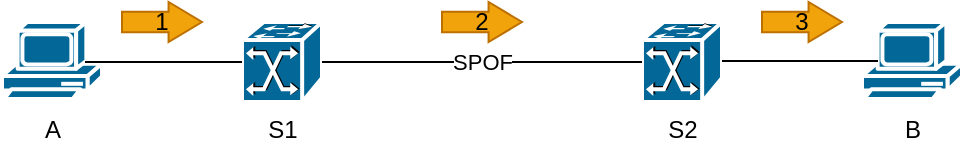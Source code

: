 <mxfile version="26.2.15">
  <diagram name="Seite-1" id="efNwkudL7NHi1EsVw8Rv">
    <mxGraphModel dx="868" dy="608" grid="1" gridSize="10" guides="1" tooltips="1" connect="1" arrows="1" fold="1" page="1" pageScale="1" pageWidth="827" pageHeight="1169" math="0" shadow="0">
      <root>
        <mxCell id="0" />
        <mxCell id="1" parent="0" />
        <mxCell id="7ieUOjTxpt2gDqh3xGr3-6" value="S1" style="shape=mxgraph.cisco.switches.atm_fast_gigabit_etherswitch;sketch=0;html=1;pointerEvents=1;dashed=0;fillColor=#036897;strokeColor=#ffffff;strokeWidth=2;verticalLabelPosition=bottom;verticalAlign=top;align=center;outlineConnect=0;" parent="1" vertex="1">
          <mxGeometry x="280" y="320" width="40" height="40" as="geometry" />
        </mxCell>
        <mxCell id="7ieUOjTxpt2gDqh3xGr3-8" value="S2" style="shape=mxgraph.cisco.switches.atm_fast_gigabit_etherswitch;sketch=0;html=1;pointerEvents=1;dashed=0;fillColor=#036897;strokeColor=#ffffff;strokeWidth=2;verticalLabelPosition=bottom;verticalAlign=top;align=center;outlineConnect=0;" parent="1" vertex="1">
          <mxGeometry x="480" y="320" width="40" height="40" as="geometry" />
        </mxCell>
        <mxCell id="7ieUOjTxpt2gDqh3xGr3-13" value="A" style="shape=mxgraph.cisco.computers_and_peripherals.pc;sketch=0;html=1;pointerEvents=1;dashed=0;fillColor=#036897;strokeColor=#ffffff;strokeWidth=2;verticalLabelPosition=bottom;verticalAlign=top;align=center;outlineConnect=0;" parent="1" vertex="1">
          <mxGeometry x="160" y="320" width="50" height="40" as="geometry" />
        </mxCell>
        <mxCell id="7ieUOjTxpt2gDqh3xGr3-14" value="B" style="shape=mxgraph.cisco.computers_and_peripherals.pc;sketch=0;html=1;pointerEvents=1;dashed=0;fillColor=#036897;strokeColor=#ffffff;strokeWidth=2;verticalLabelPosition=bottom;verticalAlign=top;align=center;outlineConnect=0;" parent="1" vertex="1">
          <mxGeometry x="590" y="320" width="50" height="40" as="geometry" />
        </mxCell>
        <mxCell id="7ieUOjTxpt2gDqh3xGr3-15" value="" style="endArrow=none;html=1;rounded=0;exitX=0.83;exitY=0.5;exitDx=0;exitDy=0;exitPerimeter=0;entryX=0;entryY=0.5;entryDx=0;entryDy=0;entryPerimeter=0;" parent="1" source="7ieUOjTxpt2gDqh3xGr3-13" target="7ieUOjTxpt2gDqh3xGr3-6" edge="1">
          <mxGeometry width="50" height="50" relative="1" as="geometry">
            <mxPoint x="390" y="400" as="sourcePoint" />
            <mxPoint x="440" y="350" as="targetPoint" />
          </mxGeometry>
        </mxCell>
        <mxCell id="7ieUOjTxpt2gDqh3xGr3-16" value="" style="endArrow=none;html=1;rounded=0;exitX=0.83;exitY=0.5;exitDx=0;exitDy=0;exitPerimeter=0;entryX=0;entryY=0.5;entryDx=0;entryDy=0;entryPerimeter=0;" parent="1" edge="1">
          <mxGeometry width="50" height="50" relative="1" as="geometry">
            <mxPoint x="520" y="339.5" as="sourcePoint" />
            <mxPoint x="598" y="339.5" as="targetPoint" />
          </mxGeometry>
        </mxCell>
        <mxCell id="7ieUOjTxpt2gDqh3xGr3-19" value="" style="endArrow=none;html=1;rounded=0;exitX=1;exitY=0.5;exitDx=0;exitDy=0;exitPerimeter=0;entryX=0;entryY=0.5;entryDx=0;entryDy=0;entryPerimeter=0;" parent="1" source="7ieUOjTxpt2gDqh3xGr3-6" target="7ieUOjTxpt2gDqh3xGr3-8" edge="1">
          <mxGeometry width="50" height="50" relative="1" as="geometry">
            <mxPoint x="320" y="340" as="sourcePoint" />
            <mxPoint x="383.5" y="340" as="targetPoint" />
          </mxGeometry>
        </mxCell>
        <mxCell id="7ieUOjTxpt2gDqh3xGr3-23" value="SPOF" style="edgeLabel;html=1;align=center;verticalAlign=middle;resizable=0;points=[];" parent="7ieUOjTxpt2gDqh3xGr3-19" vertex="1" connectable="0">
          <mxGeometry x="-0.005" relative="1" as="geometry">
            <mxPoint as="offset" />
          </mxGeometry>
        </mxCell>
        <mxCell id="JSLbwz5xQ27bn2Q9hMCF-4" value="1" style="shape=singleArrow;whiteSpace=wrap;html=1;arrowWidth=0.515;arrowSize=0.418;fillColor=#f0a30a;fontColor=#000000;strokeColor=#BD7000;shadow=0;" vertex="1" parent="1">
          <mxGeometry x="220" y="310" width="40" height="20" as="geometry" />
        </mxCell>
        <mxCell id="JSLbwz5xQ27bn2Q9hMCF-5" value="2" style="shape=singleArrow;whiteSpace=wrap;html=1;arrowWidth=0.515;arrowSize=0.418;fillColor=#f0a30a;fontColor=#000000;strokeColor=#BD7000;shadow=0;" vertex="1" parent="1">
          <mxGeometry x="380" y="310" width="40" height="20" as="geometry" />
        </mxCell>
        <mxCell id="JSLbwz5xQ27bn2Q9hMCF-6" value="3" style="shape=singleArrow;whiteSpace=wrap;html=1;arrowWidth=0.515;arrowSize=0.418;fillColor=#f0a30a;fontColor=#000000;strokeColor=#BD7000;shadow=0;" vertex="1" parent="1">
          <mxGeometry x="540" y="310" width="40" height="20" as="geometry" />
        </mxCell>
      </root>
    </mxGraphModel>
  </diagram>
</mxfile>
